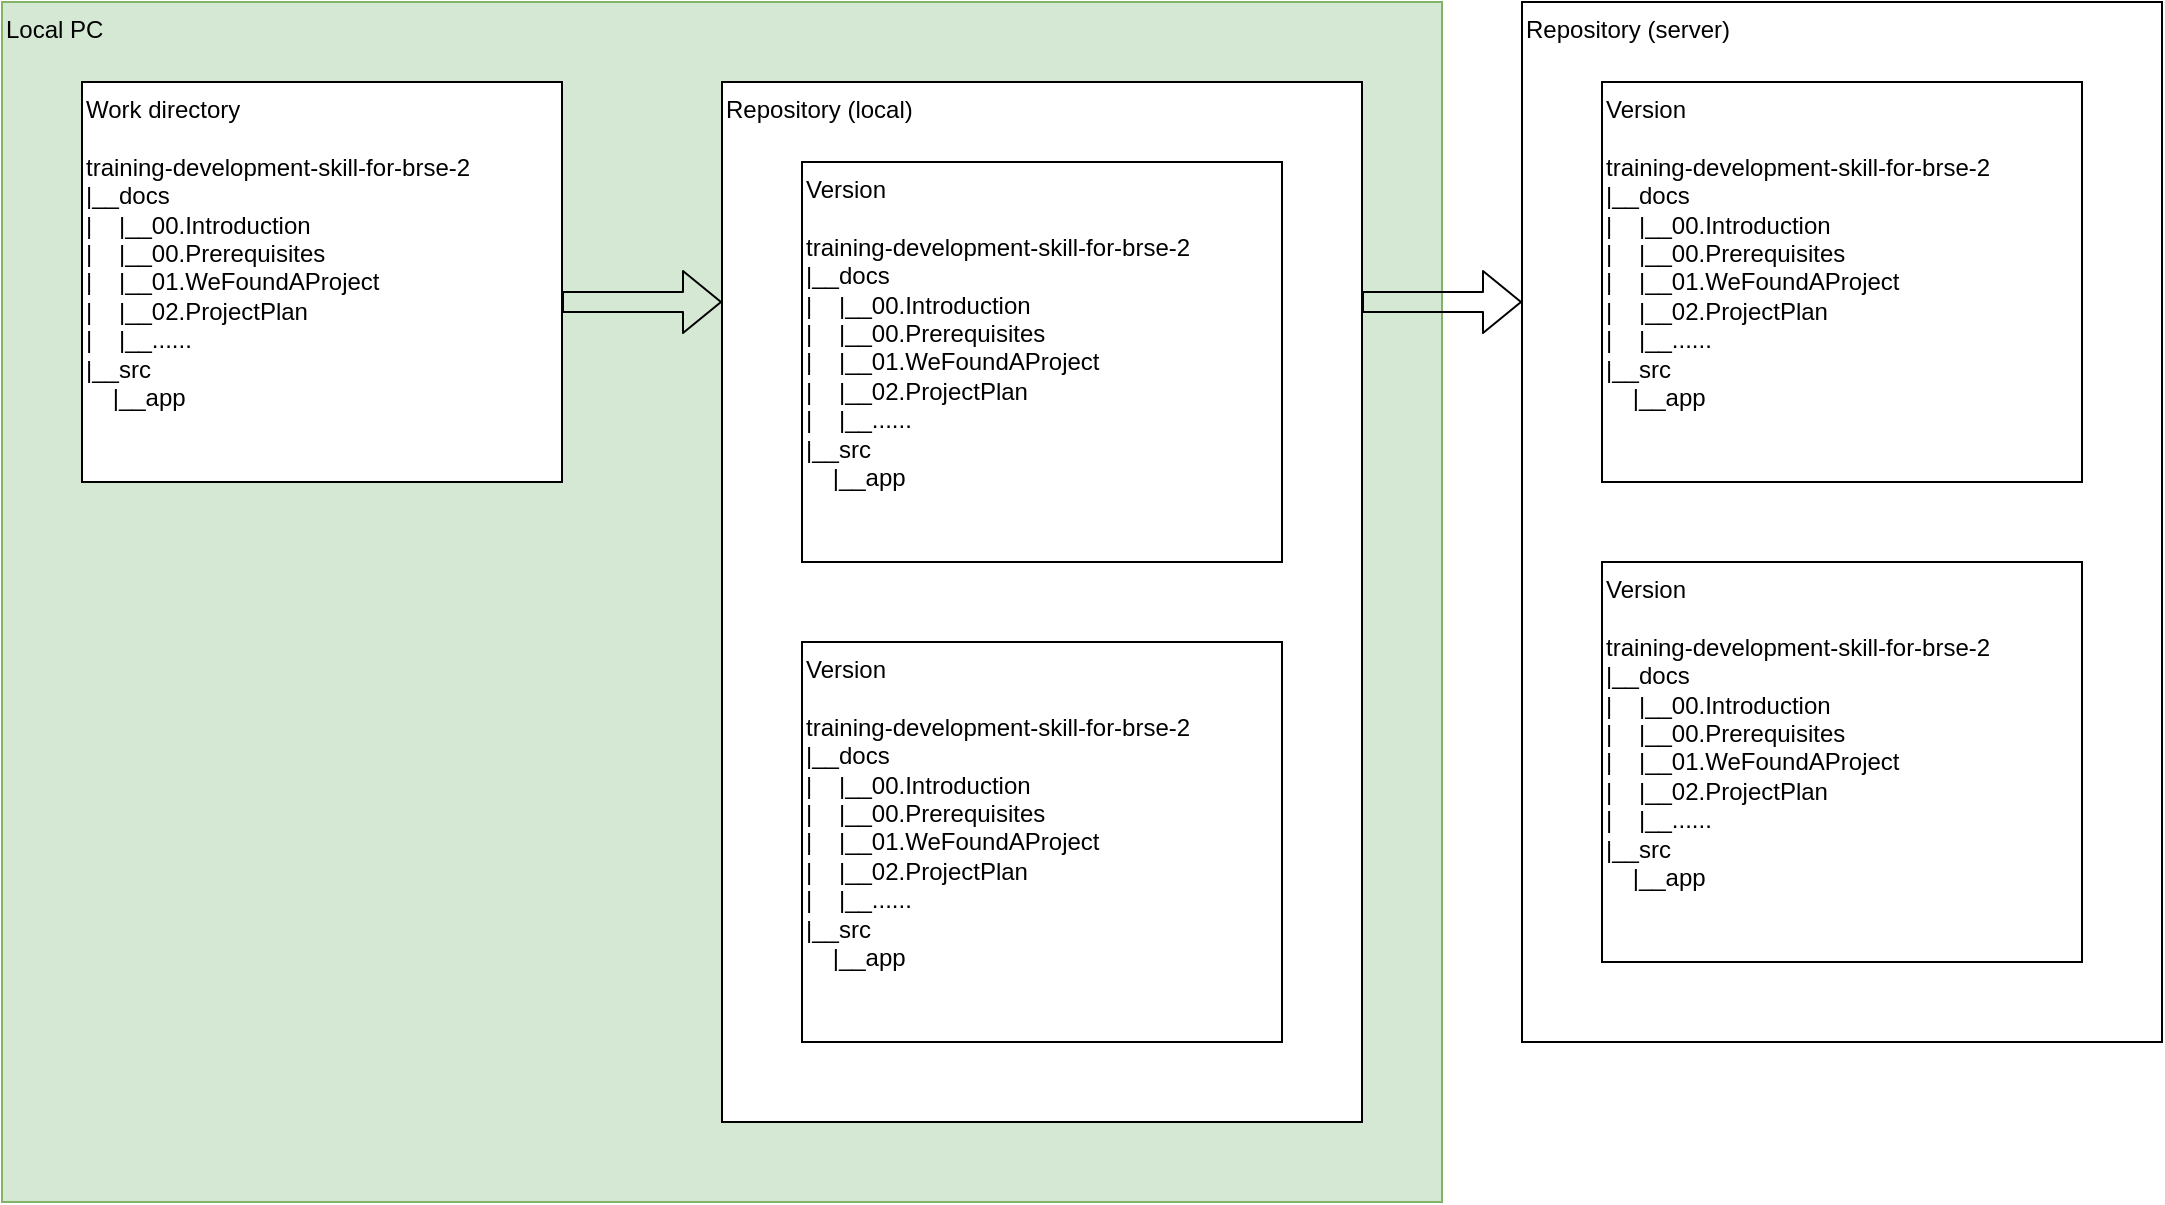 <mxfile version="12.3.2" type="device" pages="1"><diagram id="gVG3z7BbHhCcEtRwv2_u" name="Page-1"><mxGraphModel dx="1463" dy="846" grid="1" gridSize="10" guides="1" tooltips="1" connect="1" arrows="1" fold="1" page="1" pageScale="1" pageWidth="1169" pageHeight="827" math="0" shadow="0"><root><mxCell id="0"/><mxCell id="1" parent="0"/><mxCell id="Slk-MKGovOrTlrfRb341-8" value="Local PC" style="rounded=0;whiteSpace=wrap;html=1;align=left;verticalAlign=top;fillColor=#d5e8d4;strokeColor=#82b366;" vertex="1" parent="1"><mxGeometry x="40" y="40" width="720" height="600" as="geometry"/></mxCell><mxCell id="Slk-MKGovOrTlrfRb341-1" value="Work directory&lt;br&gt;&lt;br&gt;training-development-skill-for-brse-2&lt;br&gt;|__docs&lt;br&gt;|&amp;nbsp; &amp;nbsp; |__00.Introduction&lt;br&gt;|&amp;nbsp; &amp;nbsp; |__00.Prerequisites&lt;br&gt;|&amp;nbsp; &amp;nbsp; |__01.WeFoundAProject&lt;br&gt;|&amp;nbsp; &amp;nbsp; |__02.ProjectPlan&lt;br&gt;|&amp;nbsp; &amp;nbsp; |__......&lt;br&gt;|__src&lt;br&gt;&amp;nbsp; &amp;nbsp; |__app" style="rounded=0;whiteSpace=wrap;html=1;verticalAlign=top;align=left;" vertex="1" parent="1"><mxGeometry x="80" y="80" width="240" height="200" as="geometry"/></mxCell><mxCell id="Slk-MKGovOrTlrfRb341-2" value="Repository (local)" style="rounded=0;whiteSpace=wrap;html=1;verticalAlign=top;align=left;" vertex="1" parent="1"><mxGeometry x="400" y="80" width="320" height="520" as="geometry"/></mxCell><mxCell id="Slk-MKGovOrTlrfRb341-3" value="Version&lt;br&gt;&lt;br&gt;training-development-skill-for-brse-2&lt;br&gt;|__docs&lt;br&gt;|&amp;nbsp; &amp;nbsp; |__00.Introduction&lt;br&gt;|&amp;nbsp; &amp;nbsp; |__00.Prerequisites&lt;br&gt;|&amp;nbsp; &amp;nbsp; |__01.WeFoundAProject&lt;br&gt;|&amp;nbsp; &amp;nbsp; |__02.ProjectPlan&lt;br&gt;|&amp;nbsp; &amp;nbsp; |__......&lt;br&gt;|__src&lt;br&gt;&amp;nbsp; &amp;nbsp; |__app" style="rounded=0;whiteSpace=wrap;html=1;verticalAlign=top;align=left;" vertex="1" parent="1"><mxGeometry x="440" y="120" width="240" height="200" as="geometry"/></mxCell><mxCell id="Slk-MKGovOrTlrfRb341-4" value="Version&lt;br&gt;&lt;br&gt;training-development-skill-for-brse-2&lt;br&gt;|__docs&lt;br&gt;|&amp;nbsp; &amp;nbsp; |__00.Introduction&lt;br&gt;|&amp;nbsp; &amp;nbsp; |__00.Prerequisites&lt;br&gt;|&amp;nbsp; &amp;nbsp; |__01.WeFoundAProject&lt;br&gt;|&amp;nbsp; &amp;nbsp; |__02.ProjectPlan&lt;br&gt;|&amp;nbsp; &amp;nbsp; |__......&lt;br&gt;|__src&lt;br&gt;&amp;nbsp; &amp;nbsp; |__app" style="rounded=0;whiteSpace=wrap;html=1;verticalAlign=top;align=left;" vertex="1" parent="1"><mxGeometry x="440" y="360" width="240" height="200" as="geometry"/></mxCell><mxCell id="Slk-MKGovOrTlrfRb341-5" value="Repository (server)" style="rounded=0;whiteSpace=wrap;html=1;verticalAlign=top;align=left;" vertex="1" parent="1"><mxGeometry x="800" y="40" width="320" height="520" as="geometry"/></mxCell><mxCell id="Slk-MKGovOrTlrfRb341-6" value="Version&lt;br&gt;&lt;br&gt;training-development-skill-for-brse-2&lt;br&gt;|__docs&lt;br&gt;|&amp;nbsp; &amp;nbsp; |__00.Introduction&lt;br&gt;|&amp;nbsp; &amp;nbsp; |__00.Prerequisites&lt;br&gt;|&amp;nbsp; &amp;nbsp; |__01.WeFoundAProject&lt;br&gt;|&amp;nbsp; &amp;nbsp; |__02.ProjectPlan&lt;br&gt;|&amp;nbsp; &amp;nbsp; |__......&lt;br&gt;|__src&lt;br&gt;&amp;nbsp; &amp;nbsp; |__app" style="rounded=0;whiteSpace=wrap;html=1;verticalAlign=top;align=left;" vertex="1" parent="1"><mxGeometry x="840" y="80" width="240" height="200" as="geometry"/></mxCell><mxCell id="Slk-MKGovOrTlrfRb341-7" value="Version&lt;br&gt;&lt;br&gt;training-development-skill-for-brse-2&lt;br&gt;|__docs&lt;br&gt;|&amp;nbsp; &amp;nbsp; |__00.Introduction&lt;br&gt;|&amp;nbsp; &amp;nbsp; |__00.Prerequisites&lt;br&gt;|&amp;nbsp; &amp;nbsp; |__01.WeFoundAProject&lt;br&gt;|&amp;nbsp; &amp;nbsp; |__02.ProjectPlan&lt;br&gt;|&amp;nbsp; &amp;nbsp; |__......&lt;br&gt;|__src&lt;br&gt;&amp;nbsp; &amp;nbsp; |__app" style="rounded=0;whiteSpace=wrap;html=1;verticalAlign=top;align=left;" vertex="1" parent="1"><mxGeometry x="840" y="320" width="240" height="200" as="geometry"/></mxCell><mxCell id="Slk-MKGovOrTlrfRb341-9" value="" style="shape=flexArrow;endArrow=classic;html=1;" edge="1" parent="1"><mxGeometry width="50" height="50" relative="1" as="geometry"><mxPoint x="320" y="190" as="sourcePoint"/><mxPoint x="400" y="190" as="targetPoint"/></mxGeometry></mxCell><mxCell id="Slk-MKGovOrTlrfRb341-10" value="" style="shape=flexArrow;endArrow=classic;html=1;" edge="1" parent="1"><mxGeometry width="50" height="50" relative="1" as="geometry"><mxPoint x="720" y="190" as="sourcePoint"/><mxPoint x="800" y="190" as="targetPoint"/></mxGeometry></mxCell></root></mxGraphModel></diagram></mxfile>